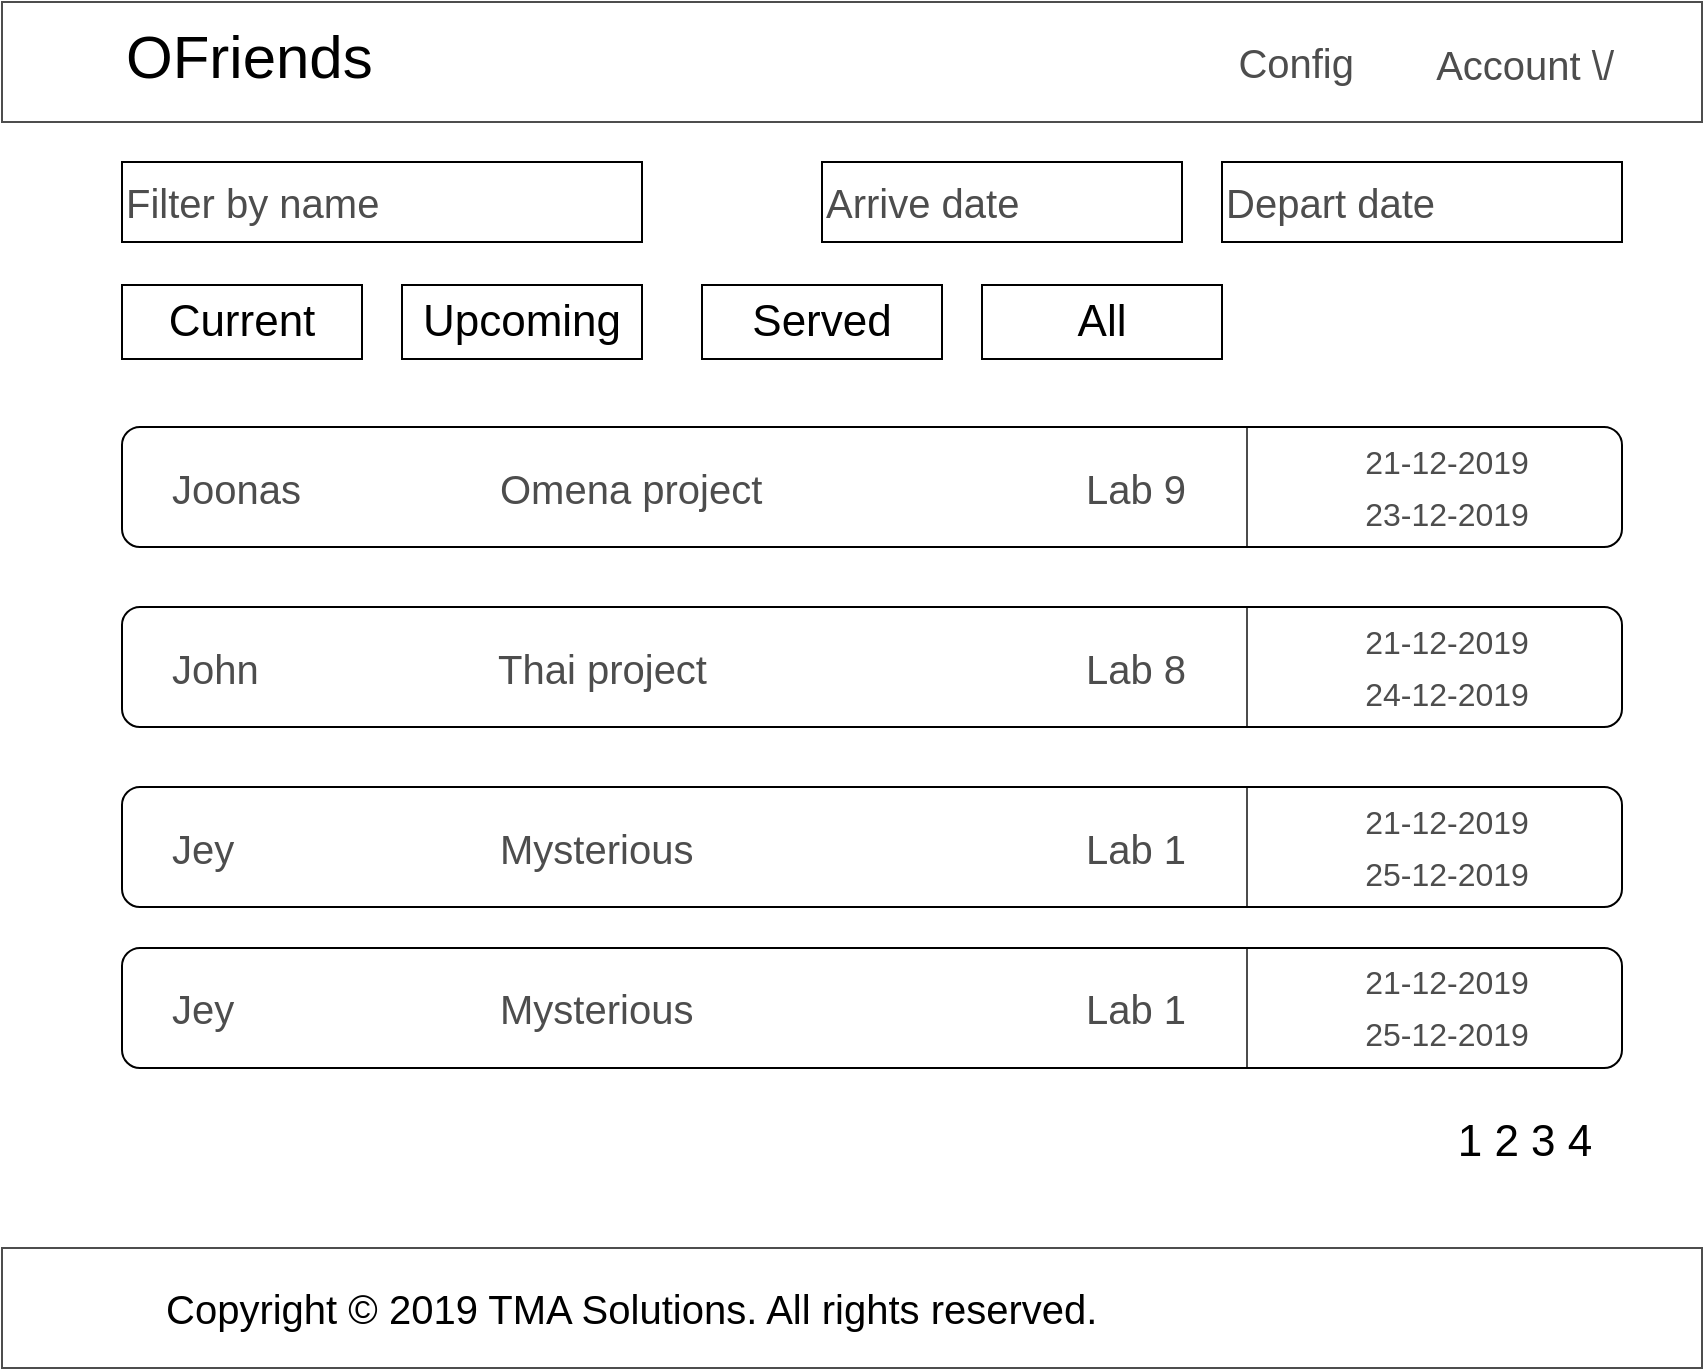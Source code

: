 <mxfile version="10.2.1" type="device"><diagram id="oSVK45ntM9ekwhACHQQf" name="Page-1"><mxGraphModel dx="1666" dy="862" grid="1" gridSize="10" guides="1" tooltips="1" connect="1" arrows="1" fold="1" page="1" pageScale="1" pageWidth="850" pageHeight="1100" math="0" shadow="0"><root><mxCell id="0"/><mxCell id="1" parent="0"/><mxCell id="c798-aoe-cJkhllQcpoC-25" value="" style="rounded=0;whiteSpace=wrap;html=1;shadow=0;strokeColor=#4D4D4D;fillColor=none;fontSize=16;fontColor=#4D4D4D;align=left;container=1;" parent="1" vertex="1"><mxGeometry width="850" height="60" as="geometry"/></mxCell><mxCell id="c798-aoe-cJkhllQcpoC-28" value="Config" style="text;html=1;strokeColor=none;fillColor=none;align=right;verticalAlign=middle;whiteSpace=wrap;rounded=0;shadow=0;fontSize=20;fontColor=#4D4D4D;" parent="c798-aoe-cJkhllQcpoC-25" vertex="1"><mxGeometry x="597.5" y="20" width="80" height="20" as="geometry"/></mxCell><mxCell id="XDJh5uZLcYtrEeouCXje-1" value="Account \/&lt;br&gt;" style="text;html=1;strokeColor=none;fillColor=none;align=right;verticalAlign=middle;whiteSpace=wrap;rounded=0;shadow=0;fontSize=20;fontColor=#4D4D4D;" parent="c798-aoe-cJkhllQcpoC-25" vertex="1"><mxGeometry x="708" y="21" width="100" height="20" as="geometry"/></mxCell><mxCell id="c798-aoe-cJkhllQcpoC-26" value="" style="rounded=0;whiteSpace=wrap;html=1;shadow=0;strokeColor=#4D4D4D;fillColor=none;fontSize=16;fontColor=#4D4D4D;align=left;container=1;" parent="1" vertex="1"><mxGeometry y="623" width="850" height="60" as="geometry"/></mxCell><mxCell id="c798-aoe-cJkhllQcpoC-27" value="Copyright © 2019 TMA Solutions. All rights reserved." style="text;html=1;strokeColor=none;fillColor=none;align=left;verticalAlign=middle;whiteSpace=wrap;rounded=0;labelBorderColor=none;fontSize=20;flipH=0;" parent="c798-aoe-cJkhllQcpoC-26" vertex="1"><mxGeometry x="80" y="10" width="480" height="40" as="geometry"/></mxCell><mxCell id="c798-aoe-cJkhllQcpoC-2" value="&lt;font style=&quot;font-size: 30px;&quot;&gt;OFriends&lt;/font&gt;" style="text;html=1;strokeColor=none;fillColor=none;align=left;verticalAlign=top;whiteSpace=wrap;rounded=0;labelBorderColor=none;fontSize=30;flipH=0;" parent="1" vertex="1"><mxGeometry x="59.964" y="3" width="160.783" height="40" as="geometry"/></mxCell><mxCell id="c798-aoe-cJkhllQcpoC-32" value="Filter by name" style="rounded=0;whiteSpace=wrap;html=1;shadow=0;fillColor=none;gradientColor=none;fontSize=20;fontColor=#4D4D4D;align=left;" parent="1" vertex="1"><mxGeometry x="60" y="80" width="260" height="40" as="geometry"/></mxCell><mxCell id="c798-aoe-cJkhllQcpoC-33" value="" style="rounded=1;whiteSpace=wrap;html=1;shadow=0;fillColor=none;gradientColor=none;fontSize=20;fontColor=#4D4D4D;align=left;container=1;" parent="1" vertex="1"><mxGeometry x="60" y="212.5" width="750" height="60" as="geometry"/></mxCell><mxCell id="c798-aoe-cJkhllQcpoC-30" value="Joonas" style="text;html=1;strokeColor=none;fillColor=none;align=left;verticalAlign=middle;whiteSpace=wrap;rounded=0;shadow=0;fontSize=20;fontColor=#4D4D4D;" parent="c798-aoe-cJkhllQcpoC-33" vertex="1"><mxGeometry x="23.467" y="20" width="126.721" height="20" as="geometry"/></mxCell><mxCell id="c798-aoe-cJkhllQcpoC-34" value="Omena project" style="text;html=1;strokeColor=none;fillColor=none;align=left;verticalAlign=middle;whiteSpace=wrap;rounded=0;shadow=0;fontSize=20;fontColor=#4D4D4D;" parent="c798-aoe-cJkhllQcpoC-33" vertex="1"><mxGeometry x="187" y="20" width="143" height="20" as="geometry"/></mxCell><mxCell id="c798-aoe-cJkhllQcpoC-35" value="Lab 9" style="text;html=1;strokeColor=none;fillColor=none;align=left;verticalAlign=middle;whiteSpace=wrap;rounded=0;shadow=0;fontSize=20;fontColor=#4D4D4D;" parent="c798-aoe-cJkhllQcpoC-33" vertex="1"><mxGeometry x="480.031" y="20" width="57.259" height="20" as="geometry"/></mxCell><mxCell id="c798-aoe-cJkhllQcpoC-37" value="21-12-2019" style="text;html=1;strokeColor=none;fillColor=none;align=center;verticalAlign=middle;whiteSpace=wrap;rounded=0;shadow=0;fontSize=16;fontColor=#4D4D4D;" parent="c798-aoe-cJkhllQcpoC-33" vertex="1"><mxGeometry x="601.669" y="7" width="121.446" height="20" as="geometry"/></mxCell><mxCell id="c798-aoe-cJkhllQcpoC-38" value="23-12-2019" style="text;html=1;strokeColor=none;fillColor=none;align=center;verticalAlign=middle;whiteSpace=wrap;rounded=0;shadow=0;fontSize=16;fontColor=#4D4D4D;" parent="c798-aoe-cJkhllQcpoC-33" vertex="1"><mxGeometry x="601.669" y="33" width="121.446" height="20" as="geometry"/></mxCell><mxCell id="c798-aoe-cJkhllQcpoC-36" value="" style="endArrow=none;html=1;fontSize=20;fontColor=#4D4D4D;opacity=70;exitX=0.75;exitY=0;exitDx=0;exitDy=0;entryX=0.75;entryY=1;entryDx=0;entryDy=0;" parent="1" source="c798-aoe-cJkhllQcpoC-33" target="c798-aoe-cJkhllQcpoC-33" edge="1"><mxGeometry width="50" height="50" relative="1" as="geometry"><mxPoint x="10" y="662.5" as="sourcePoint"/><mxPoint x="640" y="302.5" as="targetPoint"/></mxGeometry></mxCell><mxCell id="c798-aoe-cJkhllQcpoC-39" value="" style="rounded=1;whiteSpace=wrap;html=1;shadow=0;fillColor=none;gradientColor=none;fontSize=20;fontColor=#4D4D4D;align=left;container=1;" parent="1" vertex="1"><mxGeometry x="60" y="302.5" width="750" height="60" as="geometry"/></mxCell><mxCell id="c798-aoe-cJkhllQcpoC-40" value="John" style="text;html=1;strokeColor=none;fillColor=none;align=left;verticalAlign=middle;whiteSpace=wrap;rounded=0;shadow=0;fontSize=20;fontColor=#4D4D4D;" parent="c798-aoe-cJkhllQcpoC-39" vertex="1"><mxGeometry x="23.467" y="20" width="126.721" height="20" as="geometry"/></mxCell><mxCell id="c798-aoe-cJkhllQcpoC-41" value="Thai project" style="text;html=1;strokeColor=none;fillColor=none;align=left;verticalAlign=middle;whiteSpace=wrap;rounded=0;shadow=0;fontSize=20;fontColor=#4D4D4D;" parent="c798-aoe-cJkhllQcpoC-39" vertex="1"><mxGeometry x="186" y="20" width="143" height="20" as="geometry"/></mxCell><mxCell id="c798-aoe-cJkhllQcpoC-42" value="Lab 8&lt;br&gt;" style="text;html=1;strokeColor=none;fillColor=none;align=left;verticalAlign=middle;whiteSpace=wrap;rounded=0;shadow=0;fontSize=20;fontColor=#4D4D4D;" parent="c798-aoe-cJkhllQcpoC-39" vertex="1"><mxGeometry x="480.031" y="20" width="57.259" height="20" as="geometry"/></mxCell><mxCell id="c798-aoe-cJkhllQcpoC-43" value="21-12-2019" style="text;html=1;strokeColor=none;fillColor=none;align=center;verticalAlign=middle;whiteSpace=wrap;rounded=0;shadow=0;fontSize=16;fontColor=#4D4D4D;" parent="c798-aoe-cJkhllQcpoC-39" vertex="1"><mxGeometry x="601.669" y="7" width="121.446" height="20" as="geometry"/></mxCell><mxCell id="c798-aoe-cJkhllQcpoC-44" value="24-12-2019" style="text;html=1;strokeColor=none;fillColor=none;align=center;verticalAlign=middle;whiteSpace=wrap;rounded=0;shadow=0;fontSize=16;fontColor=#4D4D4D;" parent="c798-aoe-cJkhllQcpoC-39" vertex="1"><mxGeometry x="601.669" y="33" width="121.446" height="20" as="geometry"/></mxCell><mxCell id="c798-aoe-cJkhllQcpoC-45" value="" style="endArrow=none;html=1;fontSize=20;fontColor=#4D4D4D;opacity=70;exitX=0.75;exitY=0;exitDx=0;exitDy=0;entryX=0.75;entryY=1;entryDx=0;entryDy=0;" parent="1" source="c798-aoe-cJkhllQcpoC-39" target="c798-aoe-cJkhllQcpoC-39" edge="1"><mxGeometry width="50" height="50" relative="1" as="geometry"><mxPoint x="10" y="752.5" as="sourcePoint"/><mxPoint x="640" y="392.5" as="targetPoint"/></mxGeometry></mxCell><mxCell id="c798-aoe-cJkhllQcpoC-46" value="" style="rounded=1;whiteSpace=wrap;html=1;shadow=0;fillColor=none;gradientColor=none;fontSize=20;fontColor=#4D4D4D;align=left;container=1;" parent="1" vertex="1"><mxGeometry x="60" y="392.5" width="750" height="60" as="geometry"/></mxCell><mxCell id="c798-aoe-cJkhllQcpoC-47" value="Jey" style="text;html=1;strokeColor=none;fillColor=none;align=left;verticalAlign=middle;whiteSpace=wrap;rounded=0;shadow=0;fontSize=20;fontColor=#4D4D4D;" parent="c798-aoe-cJkhllQcpoC-46" vertex="1"><mxGeometry x="23.467" y="20" width="126.721" height="20" as="geometry"/></mxCell><mxCell id="c798-aoe-cJkhllQcpoC-48" value="Mysterious" style="text;html=1;strokeColor=none;fillColor=none;align=left;verticalAlign=middle;whiteSpace=wrap;rounded=0;shadow=0;fontSize=20;fontColor=#4D4D4D;" parent="c798-aoe-cJkhllQcpoC-46" vertex="1"><mxGeometry x="187" y="20" width="143" height="20" as="geometry"/></mxCell><mxCell id="c798-aoe-cJkhllQcpoC-49" value="Lab 1" style="text;html=1;strokeColor=none;fillColor=none;align=left;verticalAlign=middle;whiteSpace=wrap;rounded=0;shadow=0;fontSize=20;fontColor=#4D4D4D;" parent="c798-aoe-cJkhllQcpoC-46" vertex="1"><mxGeometry x="480.031" y="20" width="57.259" height="20" as="geometry"/></mxCell><mxCell id="c798-aoe-cJkhllQcpoC-50" value="21-12-2019" style="text;html=1;strokeColor=none;fillColor=none;align=center;verticalAlign=middle;whiteSpace=wrap;rounded=0;shadow=0;fontSize=16;fontColor=#4D4D4D;" parent="c798-aoe-cJkhllQcpoC-46" vertex="1"><mxGeometry x="601.669" y="7" width="121.446" height="20" as="geometry"/></mxCell><mxCell id="c798-aoe-cJkhllQcpoC-51" value="25-12-2019" style="text;html=1;strokeColor=none;fillColor=none;align=center;verticalAlign=middle;whiteSpace=wrap;rounded=0;shadow=0;fontSize=16;fontColor=#4D4D4D;" parent="c798-aoe-cJkhllQcpoC-46" vertex="1"><mxGeometry x="601.669" y="33" width="121.446" height="20" as="geometry"/></mxCell><mxCell id="c798-aoe-cJkhllQcpoC-52" value="" style="endArrow=none;html=1;fontSize=20;fontColor=#4D4D4D;opacity=70;exitX=0.75;exitY=0;exitDx=0;exitDy=0;entryX=0.75;entryY=1;entryDx=0;entryDy=0;" parent="1" source="c798-aoe-cJkhllQcpoC-46" target="c798-aoe-cJkhllQcpoC-46" edge="1"><mxGeometry width="50" height="50" relative="1" as="geometry"><mxPoint x="10" y="842.5" as="sourcePoint"/><mxPoint x="640" y="482.5" as="targetPoint"/></mxGeometry></mxCell><mxCell id="c798-aoe-cJkhllQcpoC-53" value="Arrive date" style="rounded=0;whiteSpace=wrap;html=1;shadow=0;fillColor=none;gradientColor=none;fontSize=20;fontColor=#4D4D4D;align=left;" parent="1" vertex="1"><mxGeometry x="410" y="80" width="180" height="40" as="geometry"/></mxCell><mxCell id="c798-aoe-cJkhllQcpoC-54" value="Depart date" style="rounded=0;whiteSpace=wrap;html=1;shadow=0;fillColor=none;gradientColor=none;fontSize=20;fontColor=#4D4D4D;align=left;" parent="1" vertex="1"><mxGeometry x="610" y="80" width="200" height="40" as="geometry"/></mxCell><mxCell id="c798-aoe-cJkhllQcpoC-55" value="" style="rounded=1;whiteSpace=wrap;html=1;shadow=0;fillColor=none;gradientColor=none;fontSize=20;fontColor=#4D4D4D;align=left;container=1;" parent="1" vertex="1"><mxGeometry x="60" y="473" width="750" height="60" as="geometry"/></mxCell><mxCell id="c798-aoe-cJkhllQcpoC-56" value="Jey" style="text;html=1;strokeColor=none;fillColor=none;align=left;verticalAlign=middle;whiteSpace=wrap;rounded=0;shadow=0;fontSize=20;fontColor=#4D4D4D;" parent="c798-aoe-cJkhllQcpoC-55" vertex="1"><mxGeometry x="23.467" y="20" width="126.721" height="20" as="geometry"/></mxCell><mxCell id="c798-aoe-cJkhllQcpoC-57" value="Mysterious" style="text;html=1;strokeColor=none;fillColor=none;align=left;verticalAlign=middle;whiteSpace=wrap;rounded=0;shadow=0;fontSize=20;fontColor=#4D4D4D;" parent="c798-aoe-cJkhllQcpoC-55" vertex="1"><mxGeometry x="187" y="20" width="143" height="20" as="geometry"/></mxCell><mxCell id="c798-aoe-cJkhllQcpoC-58" value="Lab 1" style="text;html=1;strokeColor=none;fillColor=none;align=left;verticalAlign=middle;whiteSpace=wrap;rounded=0;shadow=0;fontSize=20;fontColor=#4D4D4D;" parent="c798-aoe-cJkhllQcpoC-55" vertex="1"><mxGeometry x="480.031" y="20" width="57.259" height="20" as="geometry"/></mxCell><mxCell id="c798-aoe-cJkhllQcpoC-59" value="21-12-2019" style="text;html=1;strokeColor=none;fillColor=none;align=center;verticalAlign=middle;whiteSpace=wrap;rounded=0;shadow=0;fontSize=16;fontColor=#4D4D4D;" parent="c798-aoe-cJkhllQcpoC-55" vertex="1"><mxGeometry x="601.669" y="7" width="121.446" height="20" as="geometry"/></mxCell><mxCell id="c798-aoe-cJkhllQcpoC-60" value="25-12-2019" style="text;html=1;strokeColor=none;fillColor=none;align=center;verticalAlign=middle;whiteSpace=wrap;rounded=0;shadow=0;fontSize=16;fontColor=#4D4D4D;" parent="c798-aoe-cJkhllQcpoC-55" vertex="1"><mxGeometry x="601.669" y="33" width="121.446" height="20" as="geometry"/></mxCell><mxCell id="c798-aoe-cJkhllQcpoC-61" value="" style="endArrow=none;html=1;fontSize=20;fontColor=#4D4D4D;opacity=70;exitX=0.75;exitY=0;exitDx=0;exitDy=0;entryX=0.75;entryY=1;entryDx=0;entryDy=0;" parent="1" source="c798-aoe-cJkhllQcpoC-55" target="c798-aoe-cJkhllQcpoC-55" edge="1"><mxGeometry width="50" height="50" relative="1" as="geometry"><mxPoint x="10" y="923" as="sourcePoint"/><mxPoint x="640" y="563" as="targetPoint"/></mxGeometry></mxCell><mxCell id="pcFw7Tt33-Q3Vw8Kq5Fp-1" value="Current" style="rounded=0;whiteSpace=wrap;html=1;fontSize=22;" parent="1" vertex="1"><mxGeometry x="60" y="141.5" width="120" height="37" as="geometry"/></mxCell><mxCell id="pcFw7Tt33-Q3Vw8Kq5Fp-2" value="Upcoming" style="rounded=0;whiteSpace=wrap;html=1;fontSize=22;" parent="1" vertex="1"><mxGeometry x="200" y="141.5" width="120" height="37" as="geometry"/></mxCell><mxCell id="pcFw7Tt33-Q3Vw8Kq5Fp-3" value="Served&lt;br&gt;" style="rounded=0;whiteSpace=wrap;html=1;fontSize=22;" parent="1" vertex="1"><mxGeometry x="350" y="141.5" width="120" height="37" as="geometry"/></mxCell><mxCell id="pcFw7Tt33-Q3Vw8Kq5Fp-5" value="All&lt;br&gt;" style="rounded=0;whiteSpace=wrap;html=1;fontSize=22;" parent="1" vertex="1"><mxGeometry x="490" y="141.5" width="120" height="37" as="geometry"/></mxCell><mxCell id="C4n7KJ6bDc5ms9AhYUSK-1" value="1 2 3 4" style="text;html=1;strokeColor=none;fillColor=none;align=center;verticalAlign=middle;whiteSpace=wrap;rounded=0;fontSize=22;" parent="1" vertex="1"><mxGeometry x="720" y="560" width="83" height="20" as="geometry"/></mxCell></root></mxGraphModel></diagram></mxfile>